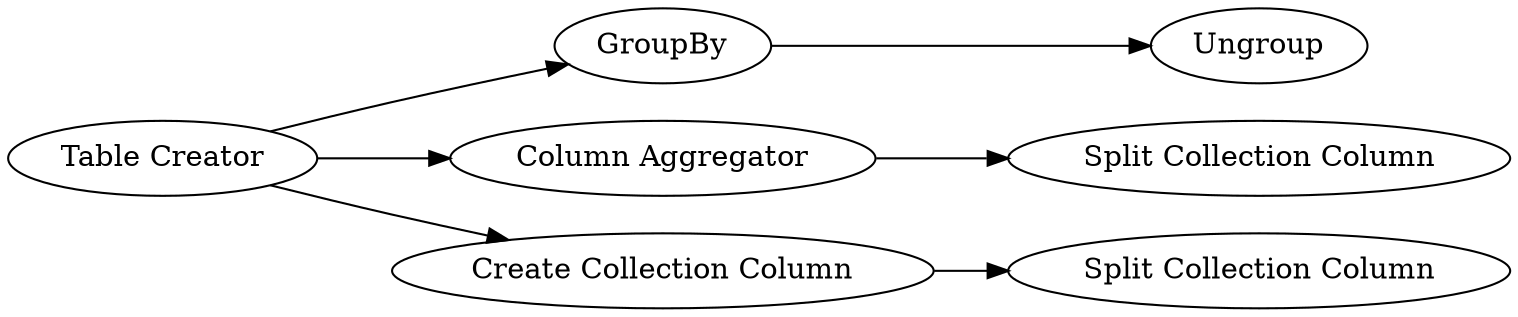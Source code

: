 digraph {
	"-1070444102560436330_2" [label=GroupBy]
	"-1070444102560436330_7" [label="Split Collection Column"]
	"-1070444102560436330_10" [label="Table Creator"]
	"-1070444102560436330_5" [label=Ungroup]
	"-1070444102560436330_6" [label="Column Aggregator"]
	"-1070444102560436330_4" [label="Split Collection Column"]
	"-1070444102560436330_3" [label="Create Collection Column"]
	"-1070444102560436330_3" -> "-1070444102560436330_4"
	"-1070444102560436330_10" -> "-1070444102560436330_6"
	"-1070444102560436330_10" -> "-1070444102560436330_2"
	"-1070444102560436330_10" -> "-1070444102560436330_3"
	"-1070444102560436330_2" -> "-1070444102560436330_5"
	"-1070444102560436330_6" -> "-1070444102560436330_7"
	rankdir=LR
}
